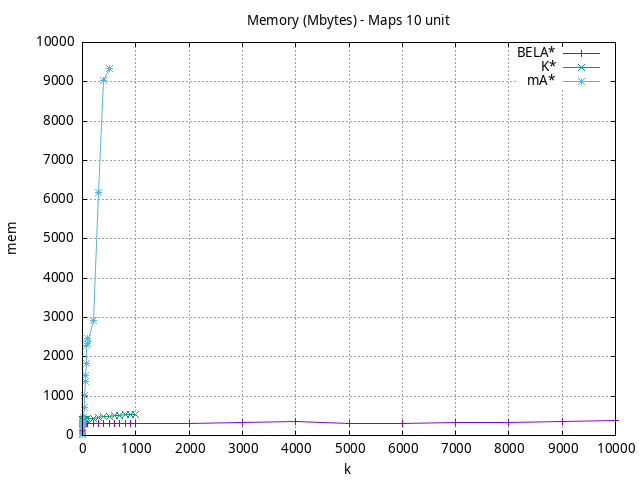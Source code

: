 #!/usr/bin/gnuplot
# -*- coding: utf-8 -*-
#
# results/maps/unit/10/random512-10.heuristic.unit.mem.gnuplot
#
# Started on 04/07/2024 21:46:41
# Author: Carlos Linares López
set grid
set xlabel "k"
set ylabel "mem"

set title "Memory (Mbytes) - Maps 10 unit"

set terminal png enhanced font "Ariel,10"
set output 'random512-10.heuristic.unit.mem.png'

plot "-" title "BELA*"      with linesp, "-" title "K*"      with linesp, "-" title "mA*"      with linesp

	1 42.36
	2 136.04
	3 206.66
	4 238.26
	5 245.08
	6 250.0
	7 250.0
	8 250.0
	9 256.84
	10 289.08
	20 294.0
	30 294.0
	40 294.0
	50 294.0
	60 294.0
	70 294.0
	80 294.0
	90 294.0
	100 294.0
	200 294.0
	300 294.0
	400 294.0
	500 294.0
	600 294.0
	700 294.0
	800 294.0
	900 294.0
	1000 294.0
	2000 298.5
	3000 327.28
	4000 357.47
	5000 315.84
	6000 309.06
	7000 325.76
	8000 342.06
	9000 359.24
	10000 377.06
end
	1 118.47
	2 371.84
	3 376.23
	4 379.9
	5 381.45
	6 387.94
	7 390.1
	8 393.0
	9 395.1
	10 398.0
	20 398.0
	30 398.0
	40 400.41
	50 404.89
	60 406.45
	70 413.44
	80 417.0
	90 421.9
	100 422.0
	200 437.57
	300 459.54
	400 480.85
	500 494.7
	600 503.93
	700 504.55
	800 521.7
	900 523.99
	1000 532.11
end
	1 22.45
	2 56.51
	3 162.11
	4 200.18
	5 227.26
	6 278.68
	7 303.96
	8 325.96
	9 339.67
	10 329.05
	20 449.69
	30 710.82
	40 1025.66
	50 1368.48
	60 1528.88
	70 1836.58
	80 2278.44
	90 2463.3
	100 2350.12
	200 2921.48
	300 6191.86
	400 9026.15
	500 9328.2
end
